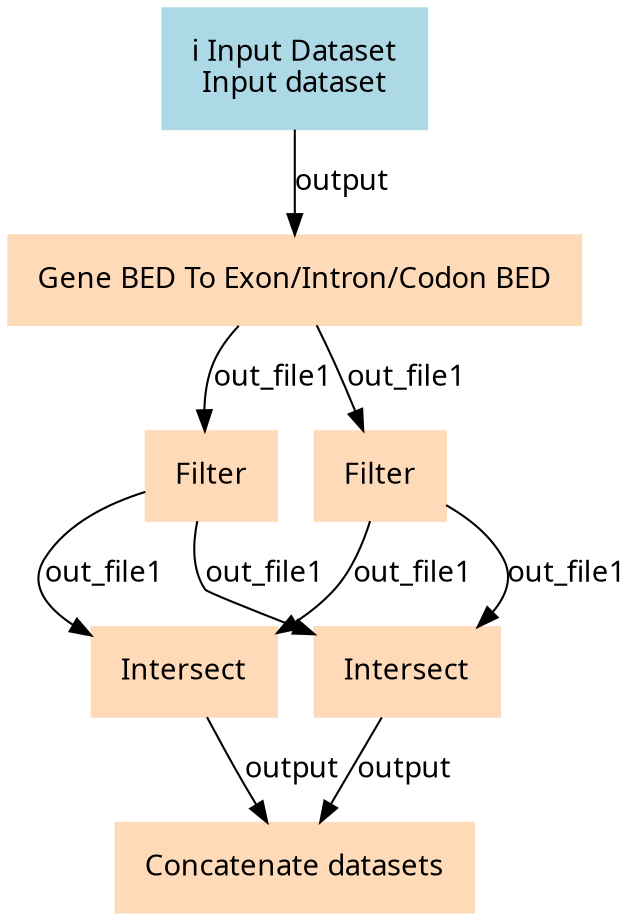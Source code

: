 digraph main {
  node [fontname="Atkinson Hyperlegible", shape=box, color=white,style=filled,color=peachpuff,margin="0.2,0.2"];
  edge [fontname="Atkinson Hyperlegible"];
  0[color=lightblue,label="ℹ️ Input Dataset\nInput dataset"]
  1[label="Gene BED To Exon/Intron/Codon BED"]
  0 -> 1 [label="output"]
  2[label="Filter"]
  1 -> 2 [label="out_file1"]
  3[label="Filter"]
  1 -> 3 [label="out_file1"]
  4[label="Intersect"]
  2 -> 4 [label="out_file1"]
  3 -> 4 [label="out_file1"]
  5[label="Intersect"]
  3 -> 5 [label="out_file1"]
  2 -> 5 [label="out_file1"]
  6[label="Concatenate datasets"]
  5 -> 6 [label="output"]
  4 -> 6 [label="output"]
}
